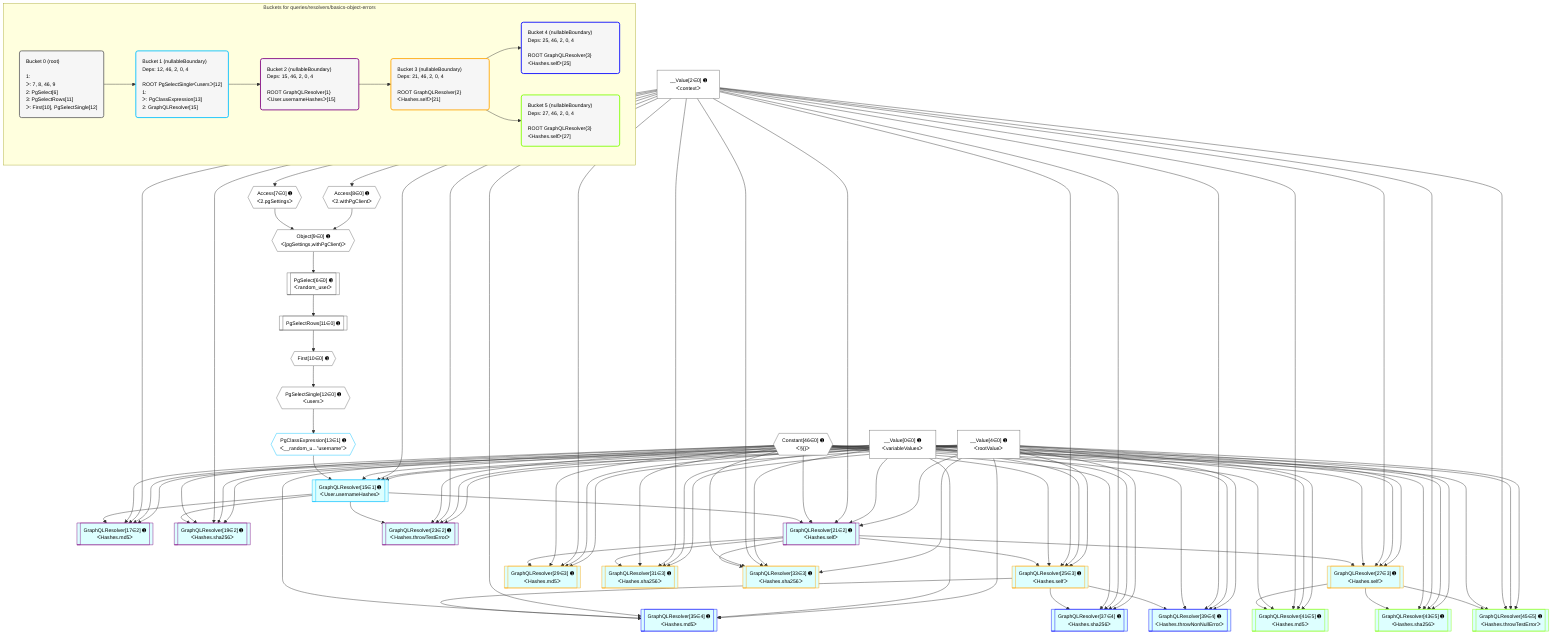 %%{init: {'themeVariables': { 'fontSize': '12px'}}}%%
graph TD
    classDef path fill:#eee,stroke:#000,color:#000
    classDef plan fill:#fff,stroke-width:1px,color:#000
    classDef itemplan fill:#fff,stroke-width:2px,color:#000
    classDef unbatchedplan fill:#dff,stroke-width:1px,color:#000
    classDef sideeffectplan fill:#fcc,stroke-width:2px,color:#000
    classDef bucket fill:#f6f6f6,color:#000,stroke-width:2px,text-align:left

    subgraph "Buckets for queries/resolvers/basics-object-errors"
    Bucket0("Bucket 0 (root)<br /><br />1: <br />ᐳ: 7, 8, 46, 9<br />2: PgSelect[6]<br />3: PgSelectRows[11]<br />ᐳ: First[10], PgSelectSingle[12]"):::bucket
    Bucket1("Bucket 1 (nullableBoundary)<br />Deps: 12, 46, 2, 0, 4<br /><br />ROOT PgSelectSingleᐸusersᐳ[12]<br />1: <br />ᐳ: PgClassExpression[13]<br />2: GraphQLResolver[15]"):::bucket
    Bucket2("Bucket 2 (nullableBoundary)<br />Deps: 15, 46, 2, 0, 4<br /><br />ROOT GraphQLResolver{1}ᐸUser.usernameHashesᐳ[15]"):::bucket
    Bucket3("Bucket 3 (nullableBoundary)<br />Deps: 21, 46, 2, 0, 4<br /><br />ROOT GraphQLResolver{2}ᐸHashes.selfᐳ[21]"):::bucket
    Bucket4("Bucket 4 (nullableBoundary)<br />Deps: 25, 46, 2, 0, 4<br /><br />ROOT GraphQLResolver{3}ᐸHashes.selfᐳ[25]"):::bucket
    Bucket5("Bucket 5 (nullableBoundary)<br />Deps: 27, 46, 2, 0, 4<br /><br />ROOT GraphQLResolver{3}ᐸHashes.selfᐳ[27]"):::bucket
    end
    Bucket0 --> Bucket1
    Bucket1 --> Bucket2
    Bucket2 --> Bucket3
    Bucket3 --> Bucket4 & Bucket5

    %% plan dependencies
    Object9{{"Object[9∈0] ➊<br />ᐸ{pgSettings,withPgClient}ᐳ"}}:::plan
    Access7{{"Access[7∈0] ➊<br />ᐸ2.pgSettingsᐳ"}}:::plan
    Access8{{"Access[8∈0] ➊<br />ᐸ2.withPgClientᐳ"}}:::plan
    Access7 & Access8 --> Object9
    PgSelect6[["PgSelect[6∈0] ➊<br />ᐸrandom_userᐳ"]]:::plan
    Object9 --> PgSelect6
    __Value2["__Value[2∈0] ➊<br />ᐸcontextᐳ"]:::plan
    __Value2 --> Access7
    __Value2 --> Access8
    First10{{"First[10∈0] ➊"}}:::plan
    PgSelectRows11[["PgSelectRows[11∈0] ➊"]]:::plan
    PgSelectRows11 --> First10
    PgSelect6 --> PgSelectRows11
    PgSelectSingle12{{"PgSelectSingle[12∈0] ➊<br />ᐸusersᐳ"}}:::plan
    First10 --> PgSelectSingle12
    __Value0["__Value[0∈0] ➊<br />ᐸvariableValuesᐳ"]:::plan
    __Value4["__Value[4∈0] ➊<br />ᐸrootValueᐳ"]:::plan
    Constant46{{"Constant[46∈0] ➊<br />ᐸ§{}ᐳ"}}:::plan
    GraphQLResolver15[["GraphQLResolver[15∈1] ➊<br />ᐸUser.usernameHashesᐳ"]]:::unbatchedplan
    PgClassExpression13{{"PgClassExpression[13∈1] ➊<br />ᐸ__random_u...”username”ᐳ"}}:::plan
    PgClassExpression13 & Constant46 & __Value2 & __Value0 & __Value4 --> GraphQLResolver15
    PgSelectSingle12 --> PgClassExpression13
    GraphQLResolver17[["GraphQLResolver[17∈2] ➊<br />ᐸHashes.md5ᐳ"]]:::unbatchedplan
    GraphQLResolver15 & Constant46 & __Value2 & __Value0 & __Value4 --> GraphQLResolver17
    GraphQLResolver19[["GraphQLResolver[19∈2] ➊<br />ᐸHashes.sha256ᐳ"]]:::unbatchedplan
    GraphQLResolver15 & Constant46 & __Value2 & __Value0 & __Value4 --> GraphQLResolver19
    GraphQLResolver21[["GraphQLResolver[21∈2] ➊<br />ᐸHashes.selfᐳ"]]:::unbatchedplan
    GraphQLResolver15 & Constant46 & __Value2 & __Value0 & __Value4 --> GraphQLResolver21
    GraphQLResolver23[["GraphQLResolver[23∈2] ➊<br />ᐸHashes.throwTestErrorᐳ"]]:::unbatchedplan
    GraphQLResolver15 & Constant46 & __Value2 & __Value0 & __Value4 --> GraphQLResolver23
    GraphQLResolver25[["GraphQLResolver[25∈3] ➊<br />ᐸHashes.selfᐳ"]]:::unbatchedplan
    GraphQLResolver21 & Constant46 & __Value2 & __Value0 & __Value4 --> GraphQLResolver25
    GraphQLResolver27[["GraphQLResolver[27∈3] ➊<br />ᐸHashes.selfᐳ"]]:::unbatchedplan
    GraphQLResolver21 & Constant46 & __Value2 & __Value0 & __Value4 --> GraphQLResolver27
    GraphQLResolver29[["GraphQLResolver[29∈3] ➊<br />ᐸHashes.md5ᐳ"]]:::unbatchedplan
    GraphQLResolver21 & Constant46 & __Value2 & __Value0 & __Value4 --> GraphQLResolver29
    GraphQLResolver31[["GraphQLResolver[31∈3] ➊<br />ᐸHashes.sha256ᐳ"]]:::unbatchedplan
    GraphQLResolver21 & Constant46 & __Value2 & __Value0 & __Value4 --> GraphQLResolver31
    GraphQLResolver33[["GraphQLResolver[33∈3] ➊<br />ᐸHashes.sha256ᐳ"]]:::unbatchedplan
    GraphQLResolver21 & Constant46 & __Value2 & __Value0 & __Value4 --> GraphQLResolver33
    GraphQLResolver35[["GraphQLResolver[35∈4] ➊<br />ᐸHashes.md5ᐳ"]]:::unbatchedplan
    GraphQLResolver25 & Constant46 & __Value2 & __Value0 & __Value4 --> GraphQLResolver35
    GraphQLResolver37[["GraphQLResolver[37∈4] ➊<br />ᐸHashes.sha256ᐳ"]]:::unbatchedplan
    GraphQLResolver25 & Constant46 & __Value2 & __Value0 & __Value4 --> GraphQLResolver37
    GraphQLResolver39[["GraphQLResolver[39∈4] ➊<br />ᐸHashes.throwNonNullErrorᐳ"]]:::unbatchedplan
    GraphQLResolver25 & Constant46 & __Value2 & __Value0 & __Value4 --> GraphQLResolver39
    GraphQLResolver41[["GraphQLResolver[41∈5] ➊<br />ᐸHashes.md5ᐳ"]]:::unbatchedplan
    GraphQLResolver27 & Constant46 & __Value2 & __Value0 & __Value4 --> GraphQLResolver41
    GraphQLResolver43[["GraphQLResolver[43∈5] ➊<br />ᐸHashes.sha256ᐳ"]]:::unbatchedplan
    GraphQLResolver27 & Constant46 & __Value2 & __Value0 & __Value4 --> GraphQLResolver43
    GraphQLResolver45[["GraphQLResolver[45∈5] ➊<br />ᐸHashes.throwTestErrorᐳ"]]:::unbatchedplan
    GraphQLResolver27 & Constant46 & __Value2 & __Value0 & __Value4 --> GraphQLResolver45

    %% define steps
    classDef bucket0 stroke:#696969
    class Bucket0,__Value0,__Value2,__Value4,PgSelect6,Access7,Access8,Object9,First10,PgSelectRows11,PgSelectSingle12,Constant46 bucket0
    classDef bucket1 stroke:#00bfff
    class Bucket1,PgClassExpression13,GraphQLResolver15 bucket1
    classDef bucket2 stroke:#7f007f
    class Bucket2,GraphQLResolver17,GraphQLResolver19,GraphQLResolver21,GraphQLResolver23 bucket2
    classDef bucket3 stroke:#ffa500
    class Bucket3,GraphQLResolver25,GraphQLResolver27,GraphQLResolver29,GraphQLResolver31,GraphQLResolver33 bucket3
    classDef bucket4 stroke:#0000ff
    class Bucket4,GraphQLResolver35,GraphQLResolver37,GraphQLResolver39 bucket4
    classDef bucket5 stroke:#7fff00
    class Bucket5,GraphQLResolver41,GraphQLResolver43,GraphQLResolver45 bucket5
